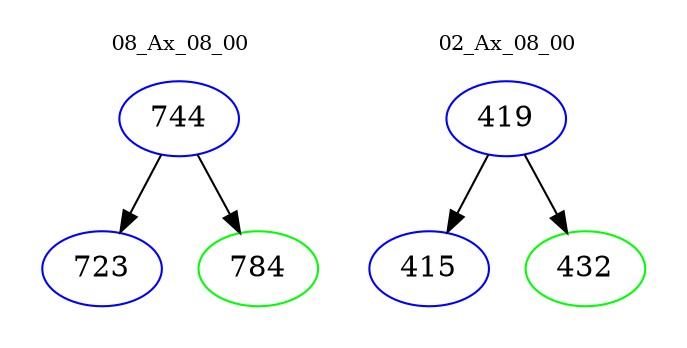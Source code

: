 digraph{
subgraph cluster_0 {
color = white
label = "08_Ax_08_00";
fontsize=10;
T0_744 [label="744", color="blue"]
T0_744 -> T0_723 [color="black"]
T0_723 [label="723", color="blue"]
T0_744 -> T0_784 [color="black"]
T0_784 [label="784", color="green"]
}
subgraph cluster_1 {
color = white
label = "02_Ax_08_00";
fontsize=10;
T1_419 [label="419", color="blue"]
T1_419 -> T1_415 [color="black"]
T1_415 [label="415", color="blue"]
T1_419 -> T1_432 [color="black"]
T1_432 [label="432", color="green"]
}
}
